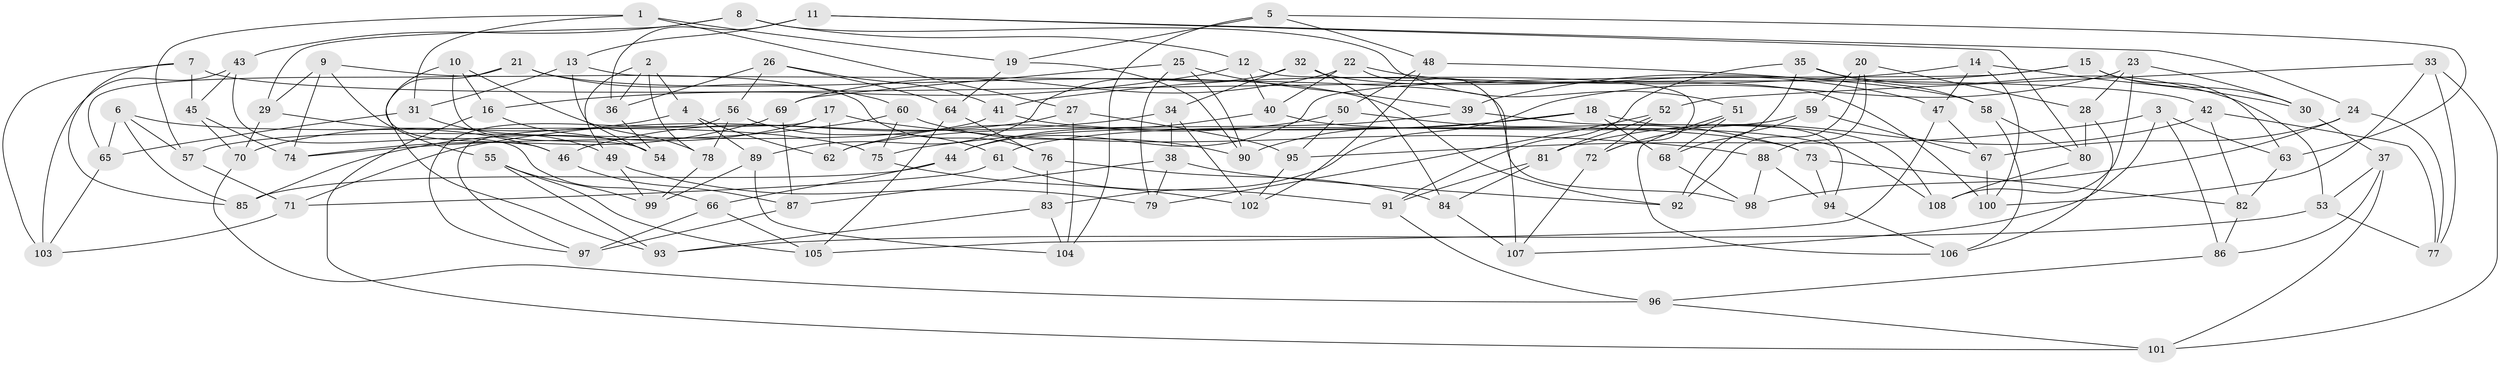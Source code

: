 // Generated by graph-tools (version 1.1) at 2025/50/03/09/25 03:50:47]
// undirected, 108 vertices, 216 edges
graph export_dot {
graph [start="1"]
  node [color=gray90,style=filled];
  1;
  2;
  3;
  4;
  5;
  6;
  7;
  8;
  9;
  10;
  11;
  12;
  13;
  14;
  15;
  16;
  17;
  18;
  19;
  20;
  21;
  22;
  23;
  24;
  25;
  26;
  27;
  28;
  29;
  30;
  31;
  32;
  33;
  34;
  35;
  36;
  37;
  38;
  39;
  40;
  41;
  42;
  43;
  44;
  45;
  46;
  47;
  48;
  49;
  50;
  51;
  52;
  53;
  54;
  55;
  56;
  57;
  58;
  59;
  60;
  61;
  62;
  63;
  64;
  65;
  66;
  67;
  68;
  69;
  70;
  71;
  72;
  73;
  74;
  75;
  76;
  77;
  78;
  79;
  80;
  81;
  82;
  83;
  84;
  85;
  86;
  87;
  88;
  89;
  90;
  91;
  92;
  93;
  94;
  95;
  96;
  97;
  98;
  99;
  100;
  101;
  102;
  103;
  104;
  105;
  106;
  107;
  108;
  1 -- 57;
  1 -- 27;
  1 -- 19;
  1 -- 31;
  2 -- 36;
  2 -- 49;
  2 -- 4;
  2 -- 78;
  3 -- 63;
  3 -- 95;
  3 -- 107;
  3 -- 86;
  4 -- 62;
  4 -- 70;
  4 -- 89;
  5 -- 63;
  5 -- 19;
  5 -- 104;
  5 -- 48;
  6 -- 85;
  6 -- 57;
  6 -- 65;
  6 -- 75;
  7 -- 103;
  7 -- 42;
  7 -- 85;
  7 -- 45;
  8 -- 51;
  8 -- 43;
  8 -- 12;
  8 -- 29;
  9 -- 55;
  9 -- 76;
  9 -- 29;
  9 -- 74;
  10 -- 46;
  10 -- 78;
  10 -- 54;
  10 -- 16;
  11 -- 13;
  11 -- 24;
  11 -- 80;
  11 -- 36;
  12 -- 40;
  12 -- 72;
  12 -- 16;
  13 -- 54;
  13 -- 31;
  13 -- 98;
  14 -- 100;
  14 -- 30;
  14 -- 47;
  14 -- 41;
  15 -- 63;
  15 -- 30;
  15 -- 39;
  15 -- 44;
  16 -- 101;
  16 -- 54;
  17 -- 62;
  17 -- 97;
  17 -- 88;
  17 -- 85;
  18 -- 75;
  18 -- 94;
  18 -- 90;
  18 -- 68;
  19 -- 90;
  19 -- 64;
  20 -- 92;
  20 -- 59;
  20 -- 28;
  20 -- 88;
  21 -- 93;
  21 -- 60;
  21 -- 92;
  21 -- 65;
  22 -- 69;
  22 -- 47;
  22 -- 107;
  22 -- 40;
  23 -- 30;
  23 -- 28;
  23 -- 108;
  23 -- 83;
  24 -- 77;
  24 -- 98;
  24 -- 67;
  25 -- 79;
  25 -- 90;
  25 -- 39;
  25 -- 69;
  26 -- 56;
  26 -- 36;
  26 -- 41;
  26 -- 64;
  27 -- 104;
  27 -- 46;
  27 -- 95;
  28 -- 106;
  28 -- 80;
  29 -- 70;
  29 -- 46;
  30 -- 37;
  31 -- 65;
  31 -- 49;
  32 -- 89;
  32 -- 100;
  32 -- 34;
  32 -- 84;
  33 -- 100;
  33 -- 52;
  33 -- 101;
  33 -- 77;
  34 -- 38;
  34 -- 71;
  34 -- 102;
  35 -- 53;
  35 -- 68;
  35 -- 91;
  35 -- 58;
  36 -- 54;
  37 -- 86;
  37 -- 53;
  37 -- 101;
  38 -- 79;
  38 -- 92;
  38 -- 87;
  39 -- 108;
  39 -- 62;
  40 -- 108;
  40 -- 44;
  41 -- 73;
  41 -- 57;
  42 -- 77;
  42 -- 81;
  42 -- 82;
  43 -- 45;
  43 -- 66;
  43 -- 103;
  44 -- 85;
  44 -- 66;
  45 -- 70;
  45 -- 74;
  46 -- 87;
  47 -- 67;
  47 -- 105;
  48 -- 58;
  48 -- 102;
  48 -- 50;
  49 -- 79;
  49 -- 99;
  50 -- 73;
  50 -- 62;
  50 -- 95;
  51 -- 72;
  51 -- 68;
  51 -- 106;
  52 -- 79;
  52 -- 81;
  52 -- 72;
  53 -- 77;
  53 -- 93;
  55 -- 93;
  55 -- 105;
  55 -- 99;
  56 -- 61;
  56 -- 97;
  56 -- 78;
  57 -- 71;
  58 -- 80;
  58 -- 106;
  59 -- 61;
  59 -- 92;
  59 -- 67;
  60 -- 74;
  60 -- 75;
  60 -- 90;
  61 -- 91;
  61 -- 71;
  63 -- 82;
  64 -- 105;
  64 -- 76;
  65 -- 103;
  66 -- 97;
  66 -- 105;
  67 -- 100;
  68 -- 98;
  69 -- 87;
  69 -- 74;
  70 -- 96;
  71 -- 103;
  72 -- 107;
  73 -- 82;
  73 -- 94;
  75 -- 102;
  76 -- 84;
  76 -- 83;
  78 -- 99;
  80 -- 108;
  81 -- 84;
  81 -- 91;
  82 -- 86;
  83 -- 93;
  83 -- 104;
  84 -- 107;
  86 -- 96;
  87 -- 97;
  88 -- 94;
  88 -- 98;
  89 -- 99;
  89 -- 104;
  91 -- 96;
  94 -- 106;
  95 -- 102;
  96 -- 101;
}
